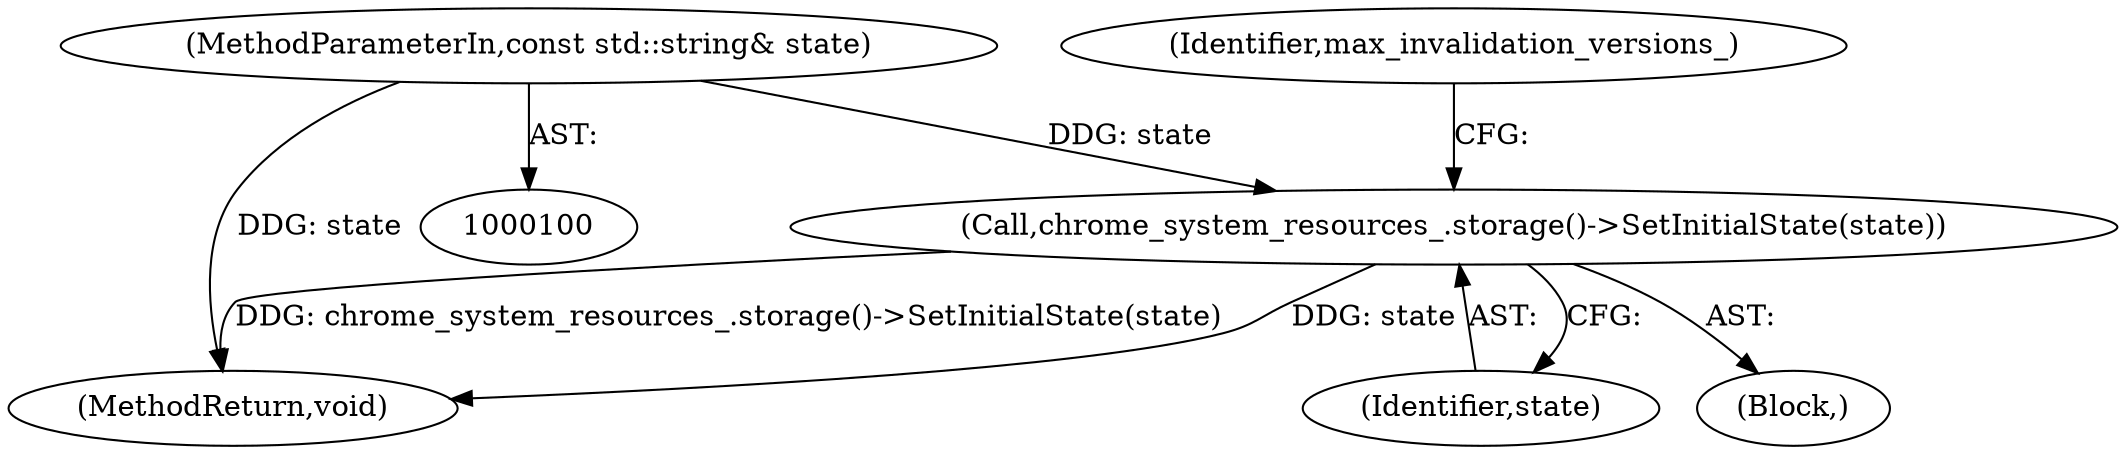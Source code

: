 digraph "0_Chrome_8a50f99c25fb70ff43aaa82b6f9569db383f0ca8_8@API" {
"1000115" [label="(Call,chrome_system_resources_.storage()->SetInitialState(state))"];
"1000104" [label="(MethodParameterIn,const std::string& state)"];
"1000116" [label="(Identifier,state)"];
"1000115" [label="(Call,chrome_system_resources_.storage()->SetInitialState(state))"];
"1000184" [label="(MethodReturn,void)"];
"1000104" [label="(MethodParameterIn,const std::string& state)"];
"1000108" [label="(Block,)"];
"1000118" [label="(Identifier,max_invalidation_versions_)"];
"1000115" -> "1000108"  [label="AST: "];
"1000115" -> "1000116"  [label="CFG: "];
"1000116" -> "1000115"  [label="AST: "];
"1000118" -> "1000115"  [label="CFG: "];
"1000115" -> "1000184"  [label="DDG: chrome_system_resources_.storage()->SetInitialState(state)"];
"1000115" -> "1000184"  [label="DDG: state"];
"1000104" -> "1000115"  [label="DDG: state"];
"1000104" -> "1000100"  [label="AST: "];
"1000104" -> "1000184"  [label="DDG: state"];
}
